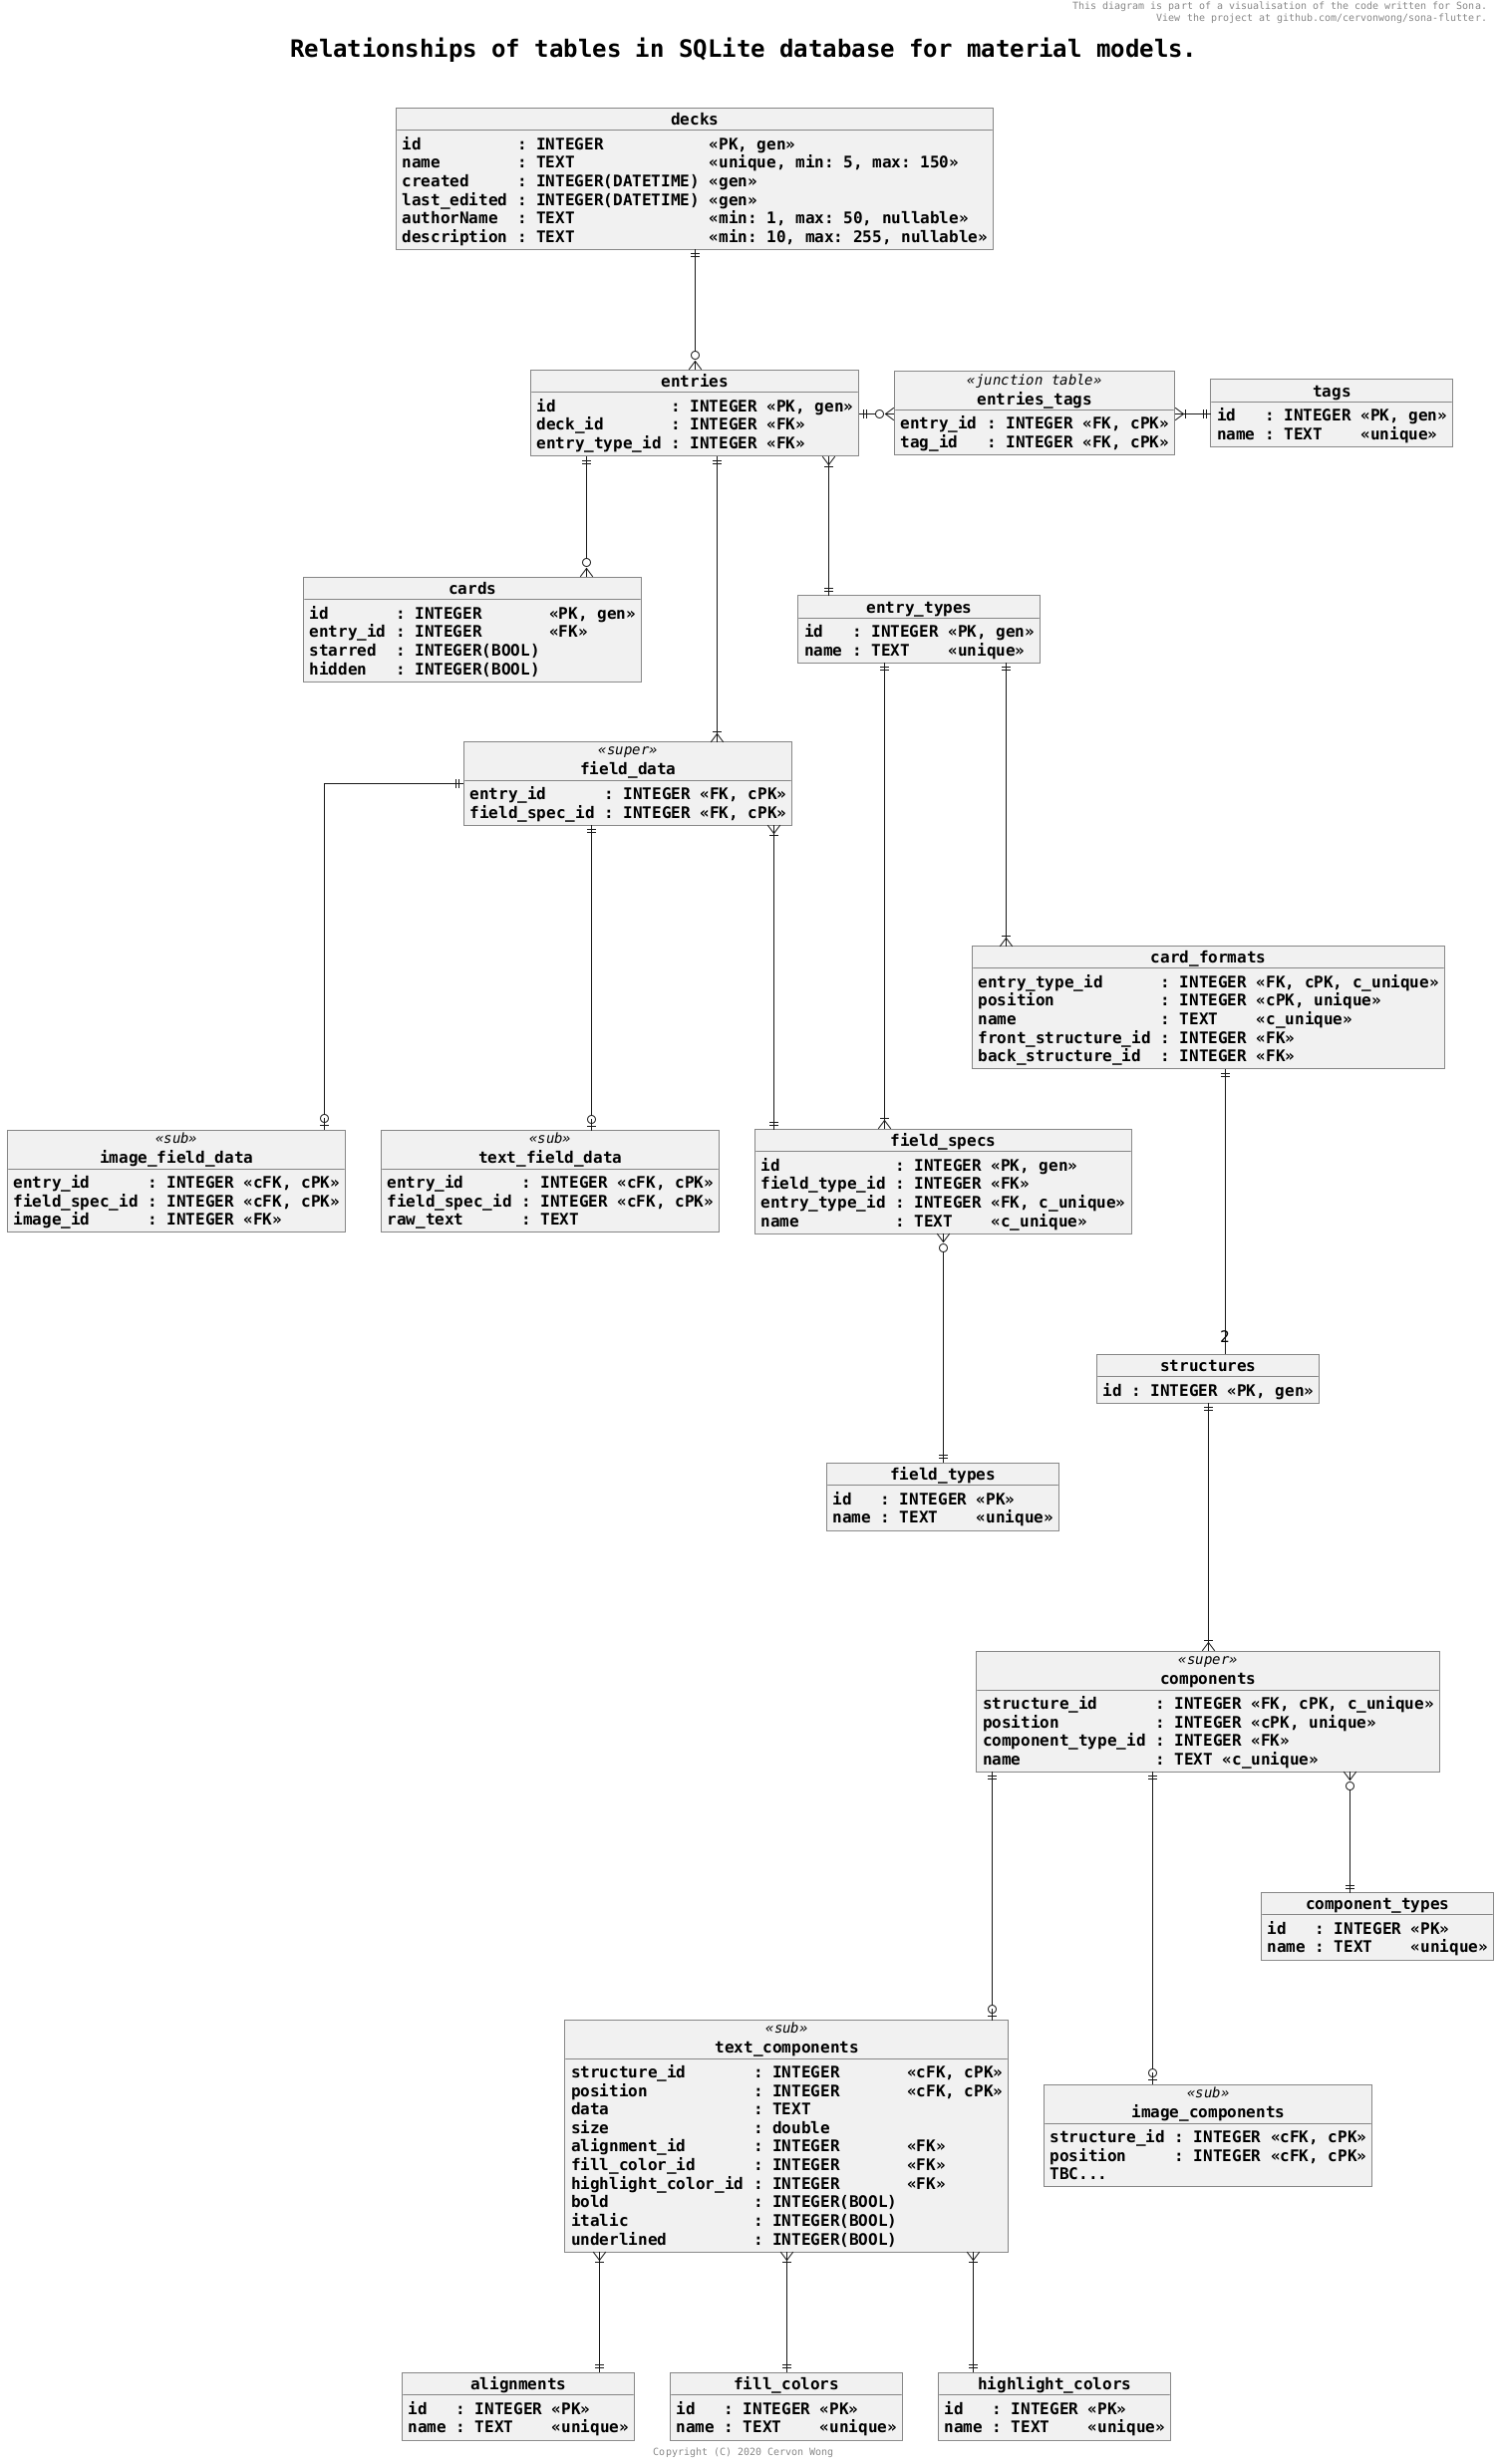 @startuml

skinparam wrapWidth 1000
skinparam defaultFontName Monospaced
skinparam defaultFontSize 16
skinparam objectStereotypeFontSize 14
skinparam titleFontSize 24
skinparam titleFontStyle bold
skinparam objectFontStyle bold
skinparam linetype ortho
skinparam shadowing false

header This diagram is part of a visualisation of the code written for Sona.\n View the project at github.com/cervonwong/sona-flutter.
title Relationships of tables in SQLite database for material models.\n
footer Copyright (C) 2020 Cervon Wong

object decks {
	id          : INTEGER           <<PK, gen>>
	name        : TEXT              <<unique, min: 5, max: 150>>
	created     : INTEGER(DATETIME) <<gen>>
	last_edited : INTEGER(DATETIME) <<gen>>
	authorName  : TEXT              <<min: 1, max: 50, nullable>>
	description : TEXT              <<min: 10, max: 255, nullable>>
}

object entries {
	id            : INTEGER <<PK, gen>>
	deck_id       : INTEGER <<FK>>
	entry_type_id : INTEGER <<FK>>
}

object cards {
	id       : INTEGER       <<PK, gen>>
	entry_id : INTEGER       <<FK>>
	starred  : INTEGER(BOOL)
	hidden   : INTEGER(BOOL)
}

object tags {
	id   : INTEGER <<PK, gen>>
	name : TEXT    <<unique>>
}

object entries_tags <<junction table>> {
	entry_id : INTEGER <<FK, cPK>>
	tag_id   : INTEGER <<FK, cPK>>
}

object field_specs {
	id            : INTEGER <<PK, gen>>
	field_type_id : INTEGER <<FK>>
	entry_type_id : INTEGER <<FK, c_unique>>
	name          : TEXT    <<c_unique>>
}

object field_types {
	id   : INTEGER <<PK>>
	name : TEXT    <<unique>>
}

object field_data <<super>> {
	entry_id      : INTEGER <<FK, cPK>>
    field_spec_id : INTEGER <<FK, cPK>>
    ' Get field_type_id from field_specs table.
}

object text_field_data <<sub>> {
	entry_id      : INTEGER <<cFK, cPK>>
    field_spec_id : INTEGER <<cFK, cPK>>
	raw_text      : TEXT
}

object image_field_data <<sub>> {
	entry_id      : INTEGER <<cFK, cPK>>
    field_spec_id : INTEGER <<cFK, cPK>>
	image_id      : INTEGER <<FK>>
}

object entry_types {
	id   : INTEGER <<PK, gen>>
	name : TEXT    <<unique>>
}

object card_formats {
	entry_type_id      : INTEGER <<FK, cPK, c_unique>>
	position           : INTEGER <<cPK, unique>>
	name               : TEXT    <<c_unique>>
	front_structure_id : INTEGER <<FK>>
	back_structure_id  : INTEGER <<FK>>
}

object structures {
	id : INTEGER <<PK, gen>>
}

object components <<super>> {
	structure_id      : INTEGER <<FK, cPK, c_unique>>
	position          : INTEGER <<cPK, unique>>
	component_type_id : INTEGER <<FK>>
	name              : TEXT <<c_unique>>
}

object text_components <<sub>> {
	structure_id       : INTEGER       <<cFK, cPK>>
	position           : INTEGER       <<cFK, cPK>>
	data               : TEXT
	size               : double
	alignment_id       : INTEGER       <<FK>>
	fill_color_id      : INTEGER       <<FK>>
	highlight_color_id : INTEGER       <<FK>>
	bold               : INTEGER(BOOL)
	italic             : INTEGER(BOOL)
	underlined         : INTEGER(BOOL)
}

object alignments {
	id   : INTEGER <<PK>>
	name : TEXT    <<unique>>
}

object fill_colors {
	id   : INTEGER <<PK>>
	name : TEXT    <<unique>>
}

object highlight_colors {
	id   : INTEGER <<PK>>
	name : TEXT    <<unique>>
}

object image_components <<sub>> {
	structure_id : INTEGER <<cFK, cPK>>
    position     : INTEGER <<cFK, cPK>>
    TBC...
}

object component_types {
	id   : INTEGER <<PK>>
	name : TEXT    <<unique>>
}

decks           ||---o{    entries
entries         ||---o{    cards
entries         ||-o{      entries_tags : \t
entries_tags    }|-||      tags : \t
field_specs     }o----||   field_types
field_data      ||----o|   text_field_data
field_data      ||----o|   image_field_data
field_data      }|----||   field_specs
entries         ||----|{   field_data
entries         }|---||    entry_types
entry_types     ||----|{   field_specs
entry_types     ||----|{   card_formats
card_formats    ||---- "2" structures
structures      ||----|{   components
components      }o---||    component_types
components      ||----o|   text_components
components      ||----o|   image_components
text_components }|---||    alignments
text_components }|---||    fill_colors
text_components }|---||    highlight_colors

@enduml
